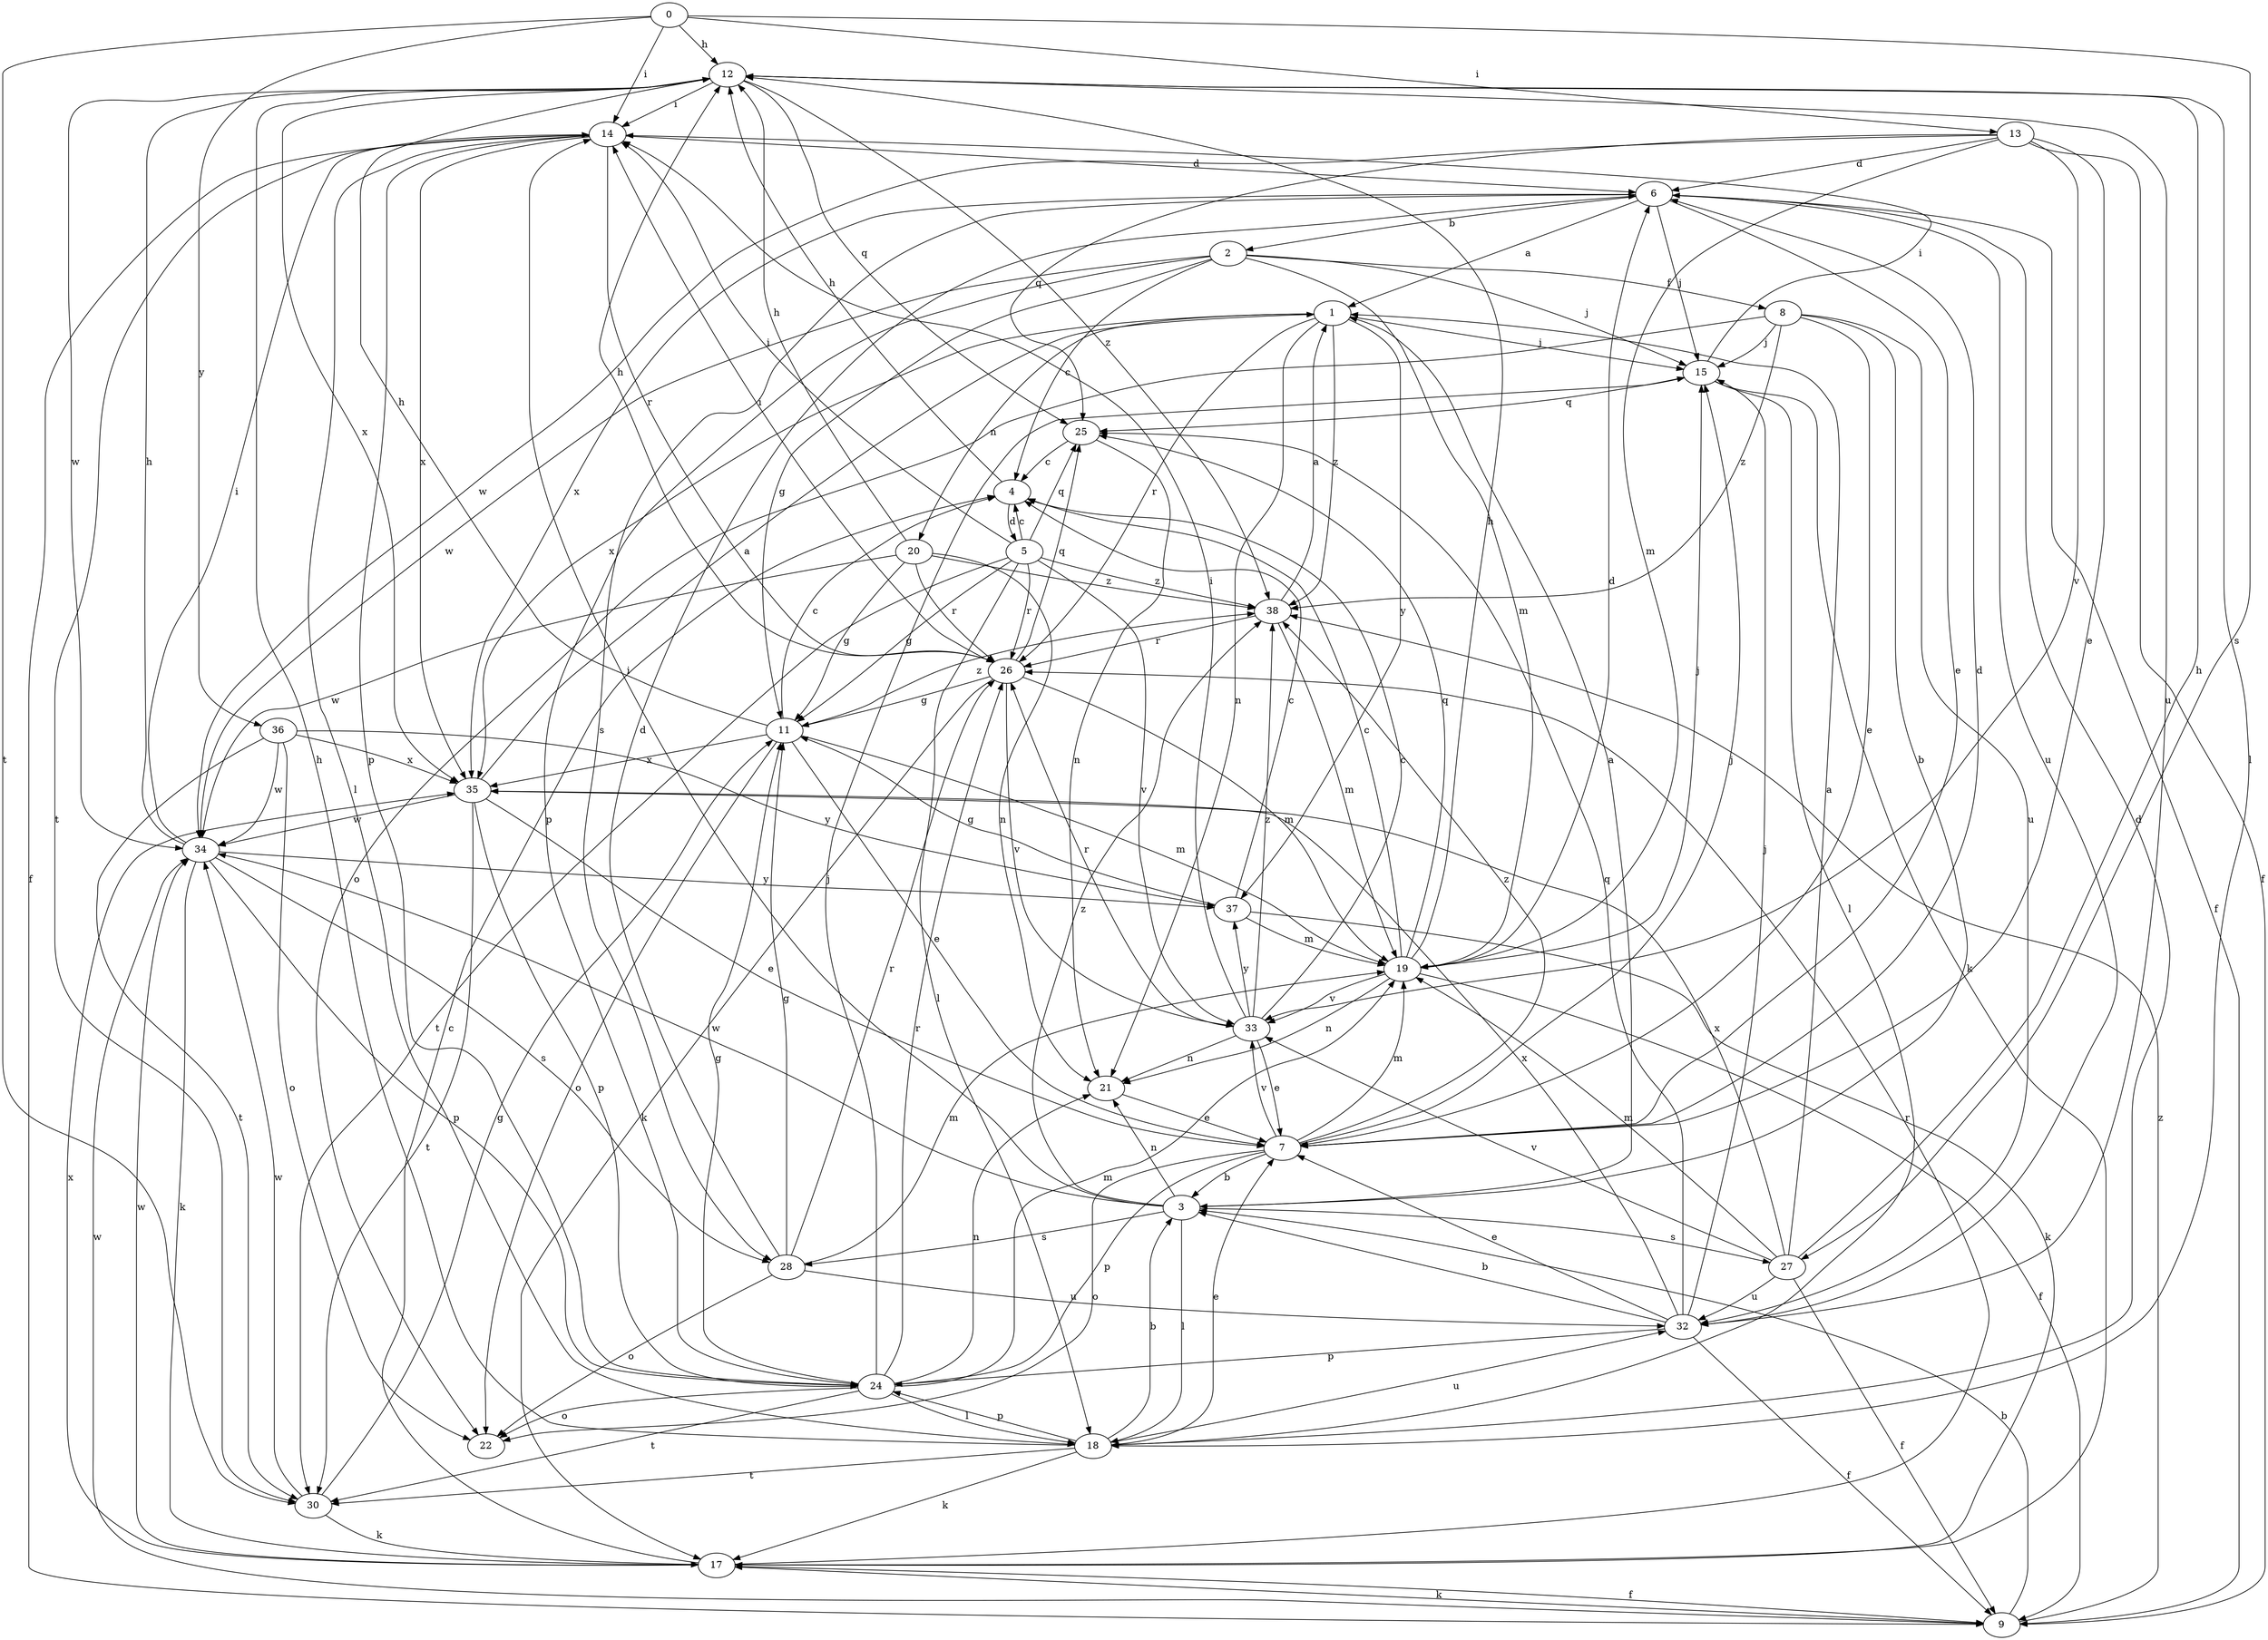 strict digraph  {
0;
1;
2;
3;
4;
5;
6;
7;
8;
9;
11;
12;
13;
14;
15;
17;
18;
19;
20;
21;
22;
24;
25;
26;
27;
28;
30;
32;
33;
34;
35;
36;
37;
38;
0 -> 12  [label=h];
0 -> 13  [label=i];
0 -> 14  [label=i];
0 -> 27  [label=s];
0 -> 30  [label=t];
0 -> 36  [label=y];
1 -> 15  [label=j];
1 -> 20  [label=n];
1 -> 21  [label=n];
1 -> 26  [label=r];
1 -> 35  [label=x];
1 -> 37  [label=y];
1 -> 38  [label=z];
2 -> 4  [label=c];
2 -> 8  [label=f];
2 -> 11  [label=g];
2 -> 15  [label=j];
2 -> 19  [label=m];
2 -> 24  [label=p];
2 -> 34  [label=w];
3 -> 1  [label=a];
3 -> 14  [label=i];
3 -> 18  [label=l];
3 -> 21  [label=n];
3 -> 27  [label=s];
3 -> 28  [label=s];
3 -> 34  [label=w];
3 -> 38  [label=z];
4 -> 5  [label=d];
4 -> 12  [label=h];
5 -> 4  [label=c];
5 -> 11  [label=g];
5 -> 14  [label=i];
5 -> 18  [label=l];
5 -> 25  [label=q];
5 -> 26  [label=r];
5 -> 30  [label=t];
5 -> 33  [label=v];
5 -> 38  [label=z];
6 -> 1  [label=a];
6 -> 2  [label=b];
6 -> 7  [label=e];
6 -> 9  [label=f];
6 -> 15  [label=j];
6 -> 28  [label=s];
6 -> 32  [label=u];
6 -> 35  [label=x];
7 -> 3  [label=b];
7 -> 6  [label=d];
7 -> 15  [label=j];
7 -> 19  [label=m];
7 -> 22  [label=o];
7 -> 24  [label=p];
7 -> 33  [label=v];
7 -> 38  [label=z];
8 -> 3  [label=b];
8 -> 7  [label=e];
8 -> 15  [label=j];
8 -> 22  [label=o];
8 -> 32  [label=u];
8 -> 38  [label=z];
9 -> 3  [label=b];
9 -> 17  [label=k];
9 -> 34  [label=w];
9 -> 38  [label=z];
11 -> 4  [label=c];
11 -> 7  [label=e];
11 -> 12  [label=h];
11 -> 19  [label=m];
11 -> 22  [label=o];
11 -> 35  [label=x];
11 -> 38  [label=z];
12 -> 14  [label=i];
12 -> 18  [label=l];
12 -> 25  [label=q];
12 -> 32  [label=u];
12 -> 34  [label=w];
12 -> 35  [label=x];
12 -> 38  [label=z];
13 -> 6  [label=d];
13 -> 7  [label=e];
13 -> 9  [label=f];
13 -> 19  [label=m];
13 -> 25  [label=q];
13 -> 33  [label=v];
13 -> 34  [label=w];
14 -> 6  [label=d];
14 -> 9  [label=f];
14 -> 18  [label=l];
14 -> 24  [label=p];
14 -> 26  [label=r];
14 -> 30  [label=t];
14 -> 35  [label=x];
15 -> 14  [label=i];
15 -> 17  [label=k];
15 -> 18  [label=l];
15 -> 25  [label=q];
17 -> 4  [label=c];
17 -> 9  [label=f];
17 -> 26  [label=r];
17 -> 34  [label=w];
17 -> 35  [label=x];
18 -> 3  [label=b];
18 -> 6  [label=d];
18 -> 7  [label=e];
18 -> 12  [label=h];
18 -> 17  [label=k];
18 -> 24  [label=p];
18 -> 30  [label=t];
18 -> 32  [label=u];
19 -> 4  [label=c];
19 -> 6  [label=d];
19 -> 9  [label=f];
19 -> 12  [label=h];
19 -> 15  [label=j];
19 -> 21  [label=n];
19 -> 25  [label=q];
19 -> 33  [label=v];
20 -> 11  [label=g];
20 -> 12  [label=h];
20 -> 21  [label=n];
20 -> 26  [label=r];
20 -> 34  [label=w];
20 -> 38  [label=z];
21 -> 7  [label=e];
24 -> 11  [label=g];
24 -> 15  [label=j];
24 -> 18  [label=l];
24 -> 19  [label=m];
24 -> 21  [label=n];
24 -> 22  [label=o];
24 -> 26  [label=r];
24 -> 30  [label=t];
25 -> 4  [label=c];
25 -> 21  [label=n];
26 -> 11  [label=g];
26 -> 12  [label=h];
26 -> 14  [label=i];
26 -> 17  [label=k];
26 -> 19  [label=m];
26 -> 25  [label=q];
26 -> 33  [label=v];
27 -> 1  [label=a];
27 -> 9  [label=f];
27 -> 12  [label=h];
27 -> 19  [label=m];
27 -> 32  [label=u];
27 -> 33  [label=v];
27 -> 35  [label=x];
28 -> 6  [label=d];
28 -> 11  [label=g];
28 -> 19  [label=m];
28 -> 22  [label=o];
28 -> 26  [label=r];
28 -> 32  [label=u];
30 -> 11  [label=g];
30 -> 17  [label=k];
30 -> 34  [label=w];
32 -> 3  [label=b];
32 -> 7  [label=e];
32 -> 9  [label=f];
32 -> 15  [label=j];
32 -> 24  [label=p];
32 -> 25  [label=q];
32 -> 35  [label=x];
33 -> 4  [label=c];
33 -> 7  [label=e];
33 -> 14  [label=i];
33 -> 21  [label=n];
33 -> 26  [label=r];
33 -> 37  [label=y];
33 -> 38  [label=z];
34 -> 12  [label=h];
34 -> 14  [label=i];
34 -> 17  [label=k];
34 -> 24  [label=p];
34 -> 28  [label=s];
34 -> 37  [label=y];
35 -> 1  [label=a];
35 -> 7  [label=e];
35 -> 24  [label=p];
35 -> 30  [label=t];
35 -> 34  [label=w];
36 -> 22  [label=o];
36 -> 30  [label=t];
36 -> 34  [label=w];
36 -> 35  [label=x];
36 -> 37  [label=y];
37 -> 4  [label=c];
37 -> 11  [label=g];
37 -> 17  [label=k];
37 -> 19  [label=m];
38 -> 1  [label=a];
38 -> 19  [label=m];
38 -> 26  [label=r];
}

